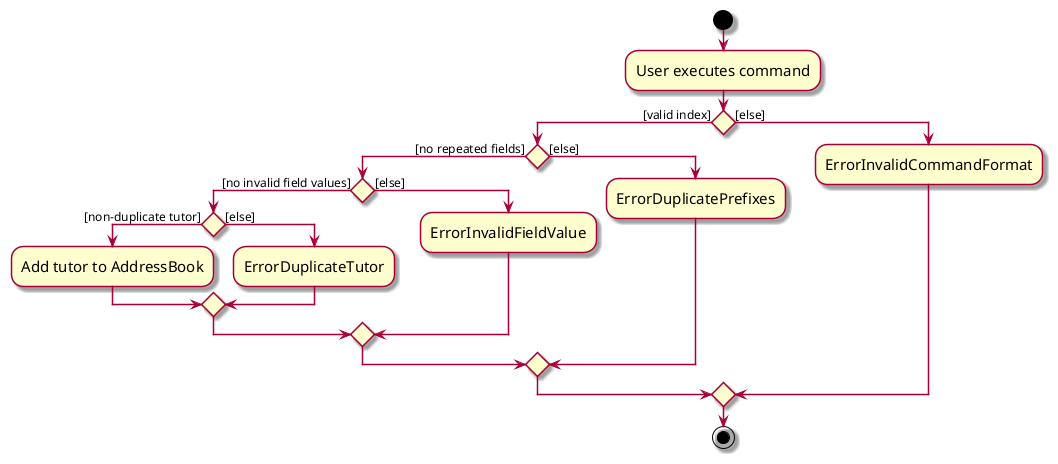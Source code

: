 @startuml
skin rose
skinparam ActivityFontSize 15
skinparam ArrowFontSize 12
start
:User executes command;

'Since the beta syntax does not support placing the condition outside the
'diamond we place it as the true branch instead.

if () then ([valid index])
    if () then ([no repeated fields])
         if () then ([no invalid field values])
            if () then ([non-duplicate tutor])
                :Add tutor to AddressBook;
            else ([else])
             :ErrorDuplicateTutor;
            endif
        else ([else])
         :ErrorInvalidFieldValue;
        endif
    else ([else])
     :ErrorDuplicatePrefixes;
    endif
else ([else])
 :ErrorInvalidCommandFormat;
endif
stop
@enduml
